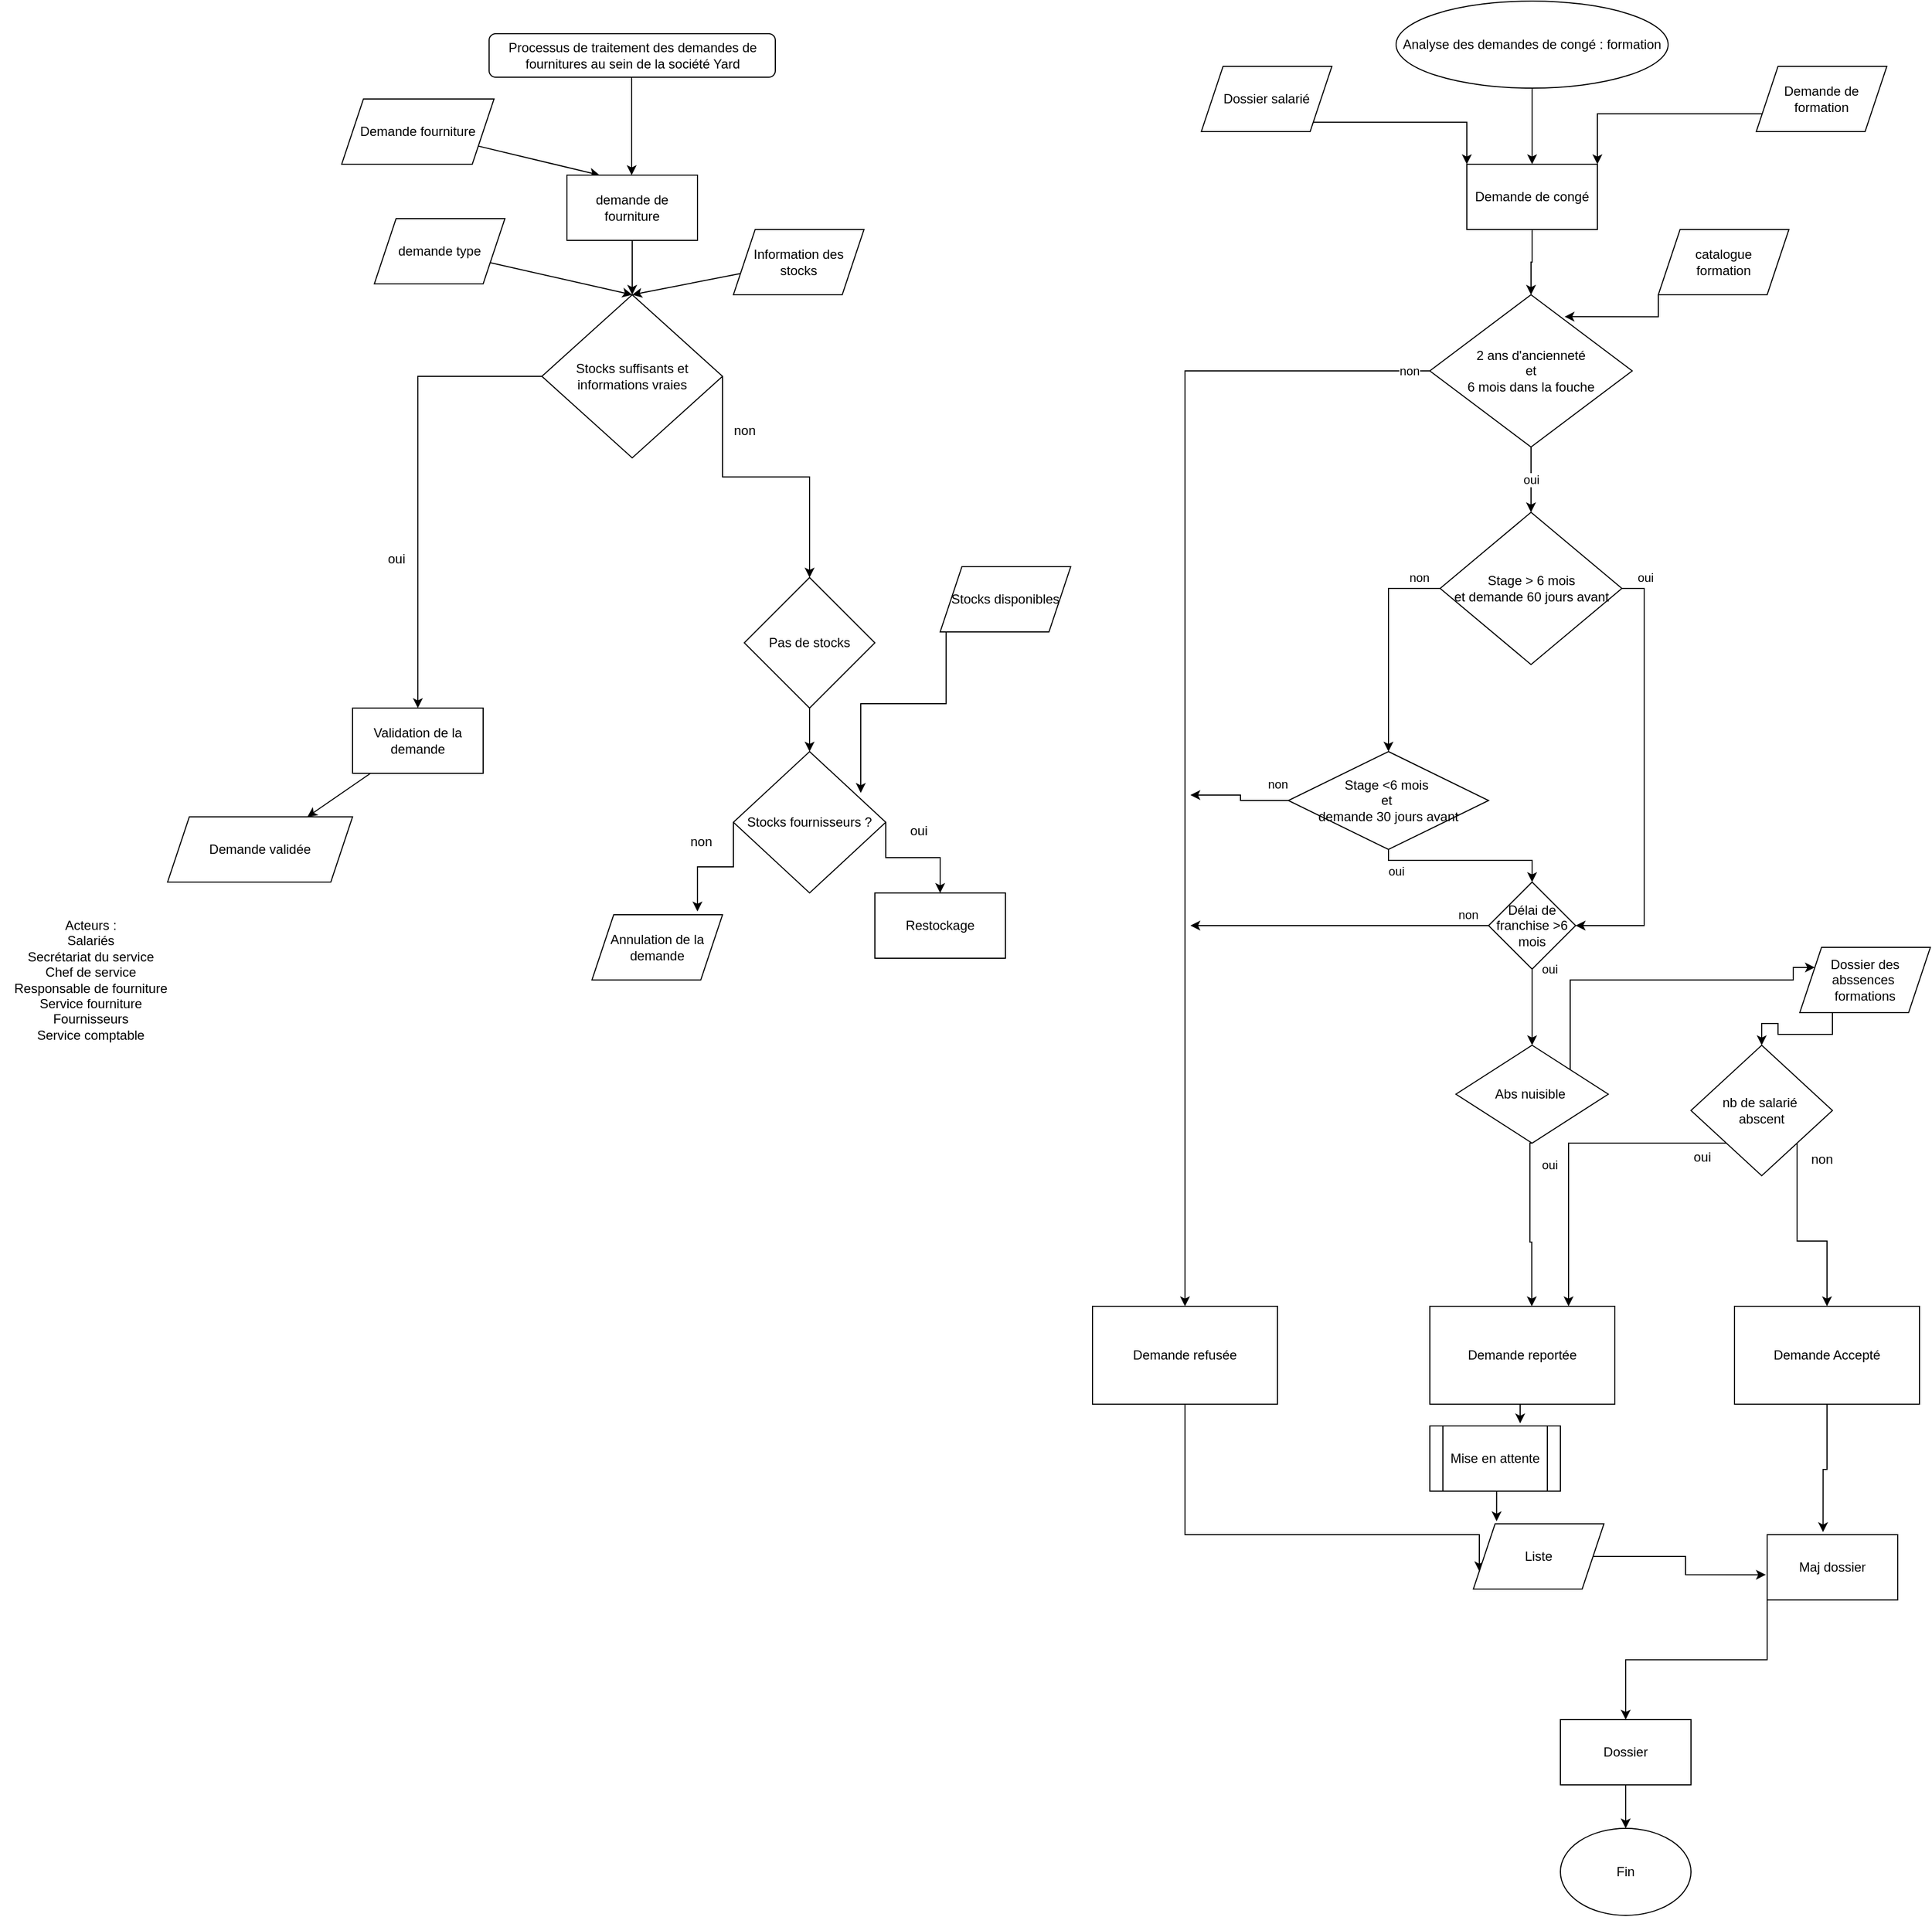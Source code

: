 <mxfile version="24.2.5" type="github">
  <diagram name="Page-1" id="WHO5cMsDMsLjXfPXbsgw">
    <mxGraphModel dx="3168" dy="729" grid="1" gridSize="10" guides="1" tooltips="1" connect="1" arrows="1" fold="1" page="1" pageScale="1" pageWidth="827" pageHeight="1169" math="0" shadow="0">
      <root>
        <mxCell id="0" />
        <mxCell id="1" parent="0" />
        <mxCell id="3_qst0NbUyWHlaPV9hMc-36" style="edgeStyle=orthogonalEdgeStyle;rounded=0;orthogonalLoop=1;jettySize=auto;html=1;entryX=0.5;entryY=0;entryDx=0;entryDy=0;" parent="1" source="3_qst0NbUyWHlaPV9hMc-25" target="3_qst0NbUyWHlaPV9hMc-27" edge="1">
          <mxGeometry relative="1" as="geometry" />
        </mxCell>
        <mxCell id="3_qst0NbUyWHlaPV9hMc-25" value="Analyse des demandes de congé : formation" style="ellipse;whiteSpace=wrap;html=1;" parent="1" vertex="1">
          <mxGeometry x="289" width="250" height="80" as="geometry" />
        </mxCell>
        <mxCell id="3_qst0NbUyWHlaPV9hMc-35" style="edgeStyle=orthogonalEdgeStyle;rounded=0;orthogonalLoop=1;jettySize=auto;html=1;entryX=0.5;entryY=0;entryDx=0;entryDy=0;" parent="1" source="3_qst0NbUyWHlaPV9hMc-27" target="3_qst0NbUyWHlaPV9hMc-29" edge="1">
          <mxGeometry relative="1" as="geometry" />
        </mxCell>
        <mxCell id="3_qst0NbUyWHlaPV9hMc-27" value="Demande de congé" style="rounded=0;whiteSpace=wrap;html=1;" parent="1" vertex="1">
          <mxGeometry x="354" y="150" width="120" height="60" as="geometry" />
        </mxCell>
        <mxCell id="3_qst0NbUyWHlaPV9hMc-34" style="edgeStyle=orthogonalEdgeStyle;rounded=0;orthogonalLoop=1;jettySize=auto;html=1;" parent="1" source="3_qst0NbUyWHlaPV9hMc-29" target="3_qst0NbUyWHlaPV9hMc-32" edge="1">
          <mxGeometry relative="1" as="geometry" />
        </mxCell>
        <mxCell id="3_qst0NbUyWHlaPV9hMc-37" value="non" style="edgeLabel;html=1;align=center;verticalAlign=middle;resizable=0;points=[];" parent="3_qst0NbUyWHlaPV9hMc-34" vertex="1" connectable="0">
          <mxGeometry x="-0.964" relative="1" as="geometry">
            <mxPoint as="offset" />
          </mxGeometry>
        </mxCell>
        <mxCell id="3_qst0NbUyWHlaPV9hMc-39" value="oui" style="edgeStyle=orthogonalEdgeStyle;rounded=0;orthogonalLoop=1;jettySize=auto;html=1;exitX=0.5;exitY=1;exitDx=0;exitDy=0;entryX=0.5;entryY=0;entryDx=0;entryDy=0;" parent="1" source="3_qst0NbUyWHlaPV9hMc-29" target="3_qst0NbUyWHlaPV9hMc-38" edge="1">
          <mxGeometry relative="1" as="geometry" />
        </mxCell>
        <mxCell id="3_qst0NbUyWHlaPV9hMc-29" value="&lt;div&gt;2 ans d&#39;ancienneté&lt;/div&gt;&lt;div&gt;et&lt;/div&gt;&lt;div&gt;6 mois dans la fouche&lt;br&gt;&lt;/div&gt;" style="rhombus;whiteSpace=wrap;html=1;" parent="1" vertex="1">
          <mxGeometry x="320" y="270" width="186" height="140" as="geometry" />
        </mxCell>
        <mxCell id="3_qst0NbUyWHlaPV9hMc-90" style="edgeStyle=orthogonalEdgeStyle;rounded=0;orthogonalLoop=1;jettySize=auto;html=1;exitX=0.5;exitY=1;exitDx=0;exitDy=0;entryX=0;entryY=0.75;entryDx=0;entryDy=0;" parent="1" source="3_qst0NbUyWHlaPV9hMc-32" target="3_qst0NbUyWHlaPV9hMc-79" edge="1">
          <mxGeometry relative="1" as="geometry">
            <Array as="points">
              <mxPoint x="95" y="1410" />
              <mxPoint x="366" y="1410" />
            </Array>
          </mxGeometry>
        </mxCell>
        <mxCell id="3_qst0NbUyWHlaPV9hMc-32" value="Demande refusée" style="rounded=0;whiteSpace=wrap;html=1;" parent="1" vertex="1">
          <mxGeometry x="10" y="1200" width="170" height="90" as="geometry" />
        </mxCell>
        <mxCell id="3_qst0NbUyWHlaPV9hMc-41" value="non" style="edgeStyle=orthogonalEdgeStyle;rounded=0;orthogonalLoop=1;jettySize=auto;html=1;exitX=0;exitY=0.5;exitDx=0;exitDy=0;entryX=0.5;entryY=0;entryDx=0;entryDy=0;" parent="1" source="3_qst0NbUyWHlaPV9hMc-38" target="3_qst0NbUyWHlaPV9hMc-40" edge="1">
          <mxGeometry x="-0.802" y="-10" relative="1" as="geometry">
            <mxPoint as="offset" />
          </mxGeometry>
        </mxCell>
        <mxCell id="3_qst0NbUyWHlaPV9hMc-45" style="edgeStyle=orthogonalEdgeStyle;rounded=0;orthogonalLoop=1;jettySize=auto;html=1;entryX=1;entryY=0.5;entryDx=0;entryDy=0;exitX=1;exitY=0.5;exitDx=0;exitDy=0;" parent="1" source="3_qst0NbUyWHlaPV9hMc-38" target="3_qst0NbUyWHlaPV9hMc-44" edge="1">
          <mxGeometry relative="1" as="geometry">
            <Array as="points">
              <mxPoint x="517" y="540" />
              <mxPoint x="517" y="850" />
            </Array>
          </mxGeometry>
        </mxCell>
        <mxCell id="3_qst0NbUyWHlaPV9hMc-47" value="oui" style="edgeLabel;html=1;align=center;verticalAlign=middle;resizable=0;points=[];" parent="3_qst0NbUyWHlaPV9hMc-45" vertex="1" connectable="0">
          <mxGeometry x="-0.201" y="1" relative="1" as="geometry">
            <mxPoint y="-147" as="offset" />
          </mxGeometry>
        </mxCell>
        <mxCell id="3_qst0NbUyWHlaPV9hMc-38" value="&lt;div&gt;Stage &amp;gt; 6 mois&lt;/div&gt;&lt;div&gt;et demande 60 jours avant&lt;br&gt;&lt;/div&gt;" style="rhombus;whiteSpace=wrap;html=1;" parent="1" vertex="1">
          <mxGeometry x="329.5" y="470" width="167" height="140" as="geometry" />
        </mxCell>
        <mxCell id="3_qst0NbUyWHlaPV9hMc-42" style="edgeStyle=orthogonalEdgeStyle;rounded=0;orthogonalLoop=1;jettySize=auto;html=1;" parent="1" source="3_qst0NbUyWHlaPV9hMc-40" edge="1">
          <mxGeometry relative="1" as="geometry">
            <mxPoint x="100" y="730" as="targetPoint" />
            <Array as="points">
              <mxPoint x="146" y="735" />
              <mxPoint x="146" y="730" />
            </Array>
          </mxGeometry>
        </mxCell>
        <mxCell id="3_qst0NbUyWHlaPV9hMc-43" value="non" style="edgeLabel;html=1;align=center;verticalAlign=middle;resizable=0;points=[];" parent="3_qst0NbUyWHlaPV9hMc-42" vertex="1" connectable="0">
          <mxGeometry x="-0.2" y="3" relative="1" as="geometry">
            <mxPoint x="28" y="-18" as="offset" />
          </mxGeometry>
        </mxCell>
        <mxCell id="3_qst0NbUyWHlaPV9hMc-46" style="edgeStyle=orthogonalEdgeStyle;rounded=0;orthogonalLoop=1;jettySize=auto;html=1;entryX=0.5;entryY=0;entryDx=0;entryDy=0;" parent="1" source="3_qst0NbUyWHlaPV9hMc-40" target="3_qst0NbUyWHlaPV9hMc-44" edge="1">
          <mxGeometry relative="1" as="geometry">
            <Array as="points">
              <mxPoint x="282" y="790" />
              <mxPoint x="414" y="790" />
            </Array>
          </mxGeometry>
        </mxCell>
        <mxCell id="3_qst0NbUyWHlaPV9hMc-48" value="oui" style="edgeLabel;html=1;align=center;verticalAlign=middle;resizable=0;points=[];" parent="3_qst0NbUyWHlaPV9hMc-46" vertex="1" connectable="0">
          <mxGeometry x="0.22" relative="1" as="geometry">
            <mxPoint x="-82" y="10" as="offset" />
          </mxGeometry>
        </mxCell>
        <mxCell id="3_qst0NbUyWHlaPV9hMc-40" value="&lt;div&gt;Stage &amp;lt;6 mois&amp;nbsp;&lt;/div&gt;&lt;div&gt;et&amp;nbsp;&lt;/div&gt;&lt;div&gt;demande 30 jours avant&lt;/div&gt;" style="rhombus;whiteSpace=wrap;html=1;" parent="1" vertex="1">
          <mxGeometry x="190" y="690" width="184" height="90" as="geometry" />
        </mxCell>
        <mxCell id="3_qst0NbUyWHlaPV9hMc-51" style="edgeStyle=orthogonalEdgeStyle;rounded=0;orthogonalLoop=1;jettySize=auto;html=1;exitX=0;exitY=0.5;exitDx=0;exitDy=0;" parent="1" source="3_qst0NbUyWHlaPV9hMc-44" edge="1">
          <mxGeometry relative="1" as="geometry">
            <mxPoint x="100" y="850" as="targetPoint" />
            <mxPoint x="394" y="890" as="sourcePoint" />
            <Array as="points">
              <mxPoint x="140" y="850" />
            </Array>
          </mxGeometry>
        </mxCell>
        <mxCell id="3_qst0NbUyWHlaPV9hMc-52" value="non" style="edgeLabel;html=1;align=center;verticalAlign=middle;resizable=0;points=[];" parent="3_qst0NbUyWHlaPV9hMc-51" vertex="1" connectable="0">
          <mxGeometry x="-0.084" y="-1" relative="1" as="geometry">
            <mxPoint x="106" y="-9" as="offset" />
          </mxGeometry>
        </mxCell>
        <mxCell id="3_qst0NbUyWHlaPV9hMc-55" value="oui" style="edgeStyle=orthogonalEdgeStyle;rounded=0;orthogonalLoop=1;jettySize=auto;html=1;" parent="1" source="3_qst0NbUyWHlaPV9hMc-44" target="3_qst0NbUyWHlaPV9hMc-53" edge="1">
          <mxGeometry x="-1" y="16" relative="1" as="geometry">
            <mxPoint as="offset" />
          </mxGeometry>
        </mxCell>
        <mxCell id="3_qst0NbUyWHlaPV9hMc-44" value="Délai de franchise &amp;gt;6 mois" style="rhombus;whiteSpace=wrap;html=1;" parent="1" vertex="1">
          <mxGeometry x="374" y="810" width="80" height="80" as="geometry" />
        </mxCell>
        <mxCell id="3_qst0NbUyWHlaPV9hMc-71" style="edgeStyle=orthogonalEdgeStyle;rounded=0;orthogonalLoop=1;jettySize=auto;html=1;exitX=1;exitY=0;exitDx=0;exitDy=0;entryX=0;entryY=0.25;entryDx=0;entryDy=0;" parent="1" source="3_qst0NbUyWHlaPV9hMc-53" target="3_qst0NbUyWHlaPV9hMc-69" edge="1">
          <mxGeometry relative="1" as="geometry">
            <Array as="points">
              <mxPoint x="449" y="900" />
              <mxPoint x="654" y="900" />
            </Array>
          </mxGeometry>
        </mxCell>
        <mxCell id="3_qst0NbUyWHlaPV9hMc-53" value="&lt;div&gt;Abs nuisible&amp;nbsp;&lt;/div&gt;" style="rhombus;whiteSpace=wrap;html=1;" parent="1" vertex="1">
          <mxGeometry x="344" y="960" width="140" height="90" as="geometry" />
        </mxCell>
        <mxCell id="3_qst0NbUyWHlaPV9hMc-57" value="Demande Accepté" style="rounded=0;whiteSpace=wrap;html=1;" parent="1" vertex="1">
          <mxGeometry x="600" y="1200" width="170" height="90" as="geometry" />
        </mxCell>
        <mxCell id="3_qst0NbUyWHlaPV9hMc-58" value="Demande reportée" style="rounded=0;whiteSpace=wrap;html=1;" parent="1" vertex="1">
          <mxGeometry x="320" y="1200" width="170" height="90" as="geometry" />
        </mxCell>
        <mxCell id="3_qst0NbUyWHlaPV9hMc-59" style="edgeStyle=orthogonalEdgeStyle;rounded=0;orthogonalLoop=1;jettySize=auto;html=1;entryX=0.563;entryY=-0.002;entryDx=0;entryDy=0;entryPerimeter=0;exitX=0.5;exitY=1;exitDx=0;exitDy=0;" parent="1" source="3_qst0NbUyWHlaPV9hMc-53" edge="1">
          <mxGeometry relative="1" as="geometry">
            <mxPoint x="412" y="1080.18" as="sourcePoint" />
            <mxPoint x="413.71" y="1200" as="targetPoint" />
            <Array as="points">
              <mxPoint x="412" y="1050" />
              <mxPoint x="412" y="1141" />
              <mxPoint x="414" y="1141" />
            </Array>
          </mxGeometry>
        </mxCell>
        <mxCell id="3_qst0NbUyWHlaPV9hMc-61" value="oui" style="edgeLabel;html=1;align=center;verticalAlign=middle;resizable=0;points=[];" parent="3_qst0NbUyWHlaPV9hMc-59" vertex="1" connectable="0">
          <mxGeometry x="-0.261" y="3" relative="1" as="geometry">
            <mxPoint x="15" y="-35" as="offset" />
          </mxGeometry>
        </mxCell>
        <mxCell id="3_qst0NbUyWHlaPV9hMc-64" style="edgeStyle=orthogonalEdgeStyle;rounded=0;orthogonalLoop=1;jettySize=auto;html=1;exitX=1;exitY=1;exitDx=0;exitDy=0;entryX=0;entryY=0;entryDx=0;entryDy=0;" parent="1" source="3_qst0NbUyWHlaPV9hMc-63" target="3_qst0NbUyWHlaPV9hMc-27" edge="1">
          <mxGeometry relative="1" as="geometry" />
        </mxCell>
        <mxCell id="3_qst0NbUyWHlaPV9hMc-63" value="Dossier salarié" style="shape=parallelogram;perimeter=parallelogramPerimeter;whiteSpace=wrap;html=1;fixedSize=1;" parent="1" vertex="1">
          <mxGeometry x="110" y="60" width="120" height="60" as="geometry" />
        </mxCell>
        <mxCell id="3_qst0NbUyWHlaPV9hMc-65" value="&lt;div&gt;Demande de &lt;br&gt;&lt;/div&gt;&lt;div&gt;formation&lt;br&gt;&lt;/div&gt;" style="shape=parallelogram;perimeter=parallelogramPerimeter;whiteSpace=wrap;html=1;fixedSize=1;" parent="1" vertex="1">
          <mxGeometry x="620" y="60" width="120" height="60" as="geometry" />
        </mxCell>
        <mxCell id="3_qst0NbUyWHlaPV9hMc-66" style="edgeStyle=orthogonalEdgeStyle;rounded=0;orthogonalLoop=1;jettySize=auto;html=1;exitX=0;exitY=0.75;exitDx=0;exitDy=0;entryX=1;entryY=0;entryDx=0;entryDy=0;" parent="1" source="3_qst0NbUyWHlaPV9hMc-65" target="3_qst0NbUyWHlaPV9hMc-27" edge="1">
          <mxGeometry relative="1" as="geometry" />
        </mxCell>
        <mxCell id="3_qst0NbUyWHlaPV9hMc-68" style="edgeStyle=orthogonalEdgeStyle;rounded=0;orthogonalLoop=1;jettySize=auto;html=1;exitX=0;exitY=1;exitDx=0;exitDy=0;entryX=0.666;entryY=0.144;entryDx=0;entryDy=0;entryPerimeter=0;" parent="1" source="3_qst0NbUyWHlaPV9hMc-67" target="3_qst0NbUyWHlaPV9hMc-29" edge="1">
          <mxGeometry relative="1" as="geometry" />
        </mxCell>
        <mxCell id="3_qst0NbUyWHlaPV9hMc-67" value="&lt;div&gt;catalogue&lt;/div&gt;&lt;div&gt;formation&lt;br&gt;&lt;/div&gt;" style="shape=parallelogram;perimeter=parallelogramPerimeter;whiteSpace=wrap;html=1;fixedSize=1;" parent="1" vertex="1">
          <mxGeometry x="530" y="210" width="120" height="60" as="geometry" />
        </mxCell>
        <mxCell id="3_qst0NbUyWHlaPV9hMc-73" style="edgeStyle=orthogonalEdgeStyle;rounded=0;orthogonalLoop=1;jettySize=auto;html=1;exitX=0.25;exitY=1;exitDx=0;exitDy=0;" parent="1" source="3_qst0NbUyWHlaPV9hMc-69" target="3_qst0NbUyWHlaPV9hMc-72" edge="1">
          <mxGeometry relative="1" as="geometry" />
        </mxCell>
        <mxCell id="3_qst0NbUyWHlaPV9hMc-69" value="&lt;div&gt;Dossier des abssences&amp;nbsp;&lt;/div&gt;&lt;div&gt;formations&lt;/div&gt;" style="shape=parallelogram;perimeter=parallelogramPerimeter;whiteSpace=wrap;html=1;fixedSize=1;" parent="1" vertex="1">
          <mxGeometry x="660" y="870" width="120" height="60" as="geometry" />
        </mxCell>
        <mxCell id="3_qst0NbUyWHlaPV9hMc-74" style="edgeStyle=orthogonalEdgeStyle;rounded=0;orthogonalLoop=1;jettySize=auto;html=1;exitX=0;exitY=1;exitDx=0;exitDy=0;entryX=0.75;entryY=0;entryDx=0;entryDy=0;" parent="1" source="3_qst0NbUyWHlaPV9hMc-72" target="3_qst0NbUyWHlaPV9hMc-58" edge="1">
          <mxGeometry relative="1" as="geometry" />
        </mxCell>
        <mxCell id="3_qst0NbUyWHlaPV9hMc-75" style="edgeStyle=orthogonalEdgeStyle;rounded=0;orthogonalLoop=1;jettySize=auto;html=1;exitX=1;exitY=1;exitDx=0;exitDy=0;entryX=0.5;entryY=0;entryDx=0;entryDy=0;" parent="1" source="3_qst0NbUyWHlaPV9hMc-72" target="3_qst0NbUyWHlaPV9hMc-57" edge="1">
          <mxGeometry relative="1" as="geometry" />
        </mxCell>
        <mxCell id="3_qst0NbUyWHlaPV9hMc-72" value="&lt;div&gt;nb de salarié&amp;nbsp;&lt;/div&gt;&lt;div&gt;abscent&lt;/div&gt;" style="rhombus;whiteSpace=wrap;html=1;" parent="1" vertex="1">
          <mxGeometry x="560" y="960" width="130" height="120" as="geometry" />
        </mxCell>
        <mxCell id="3_qst0NbUyWHlaPV9hMc-76" value="non" style="text;html=1;align=center;verticalAlign=middle;resizable=0;points=[];autosize=1;strokeColor=none;fillColor=none;" parent="1" vertex="1">
          <mxGeometry x="660" y="1050" width="40" height="30" as="geometry" />
        </mxCell>
        <mxCell id="3_qst0NbUyWHlaPV9hMc-77" value="oui" style="text;html=1;align=center;verticalAlign=middle;resizable=0;points=[];autosize=1;strokeColor=none;fillColor=none;" parent="1" vertex="1">
          <mxGeometry x="550" y="1048" width="40" height="30" as="geometry" />
        </mxCell>
        <mxCell id="3_qst0NbUyWHlaPV9hMc-78" value="Mise en attente" style="shape=process;whiteSpace=wrap;html=1;backgroundOutline=1;" parent="1" vertex="1">
          <mxGeometry x="320" y="1310" width="120" height="60" as="geometry" />
        </mxCell>
        <mxCell id="3_qst0NbUyWHlaPV9hMc-79" value="Liste" style="shape=parallelogram;perimeter=parallelogramPerimeter;whiteSpace=wrap;html=1;fixedSize=1;" parent="1" vertex="1">
          <mxGeometry x="360" y="1400" width="120" height="60" as="geometry" />
        </mxCell>
        <mxCell id="3_qst0NbUyWHlaPV9hMc-88" style="edgeStyle=orthogonalEdgeStyle;rounded=0;orthogonalLoop=1;jettySize=auto;html=1;exitX=0;exitY=1;exitDx=0;exitDy=0;" parent="1" source="3_qst0NbUyWHlaPV9hMc-80" target="3_qst0NbUyWHlaPV9hMc-81" edge="1">
          <mxGeometry relative="1" as="geometry" />
        </mxCell>
        <mxCell id="3_qst0NbUyWHlaPV9hMc-80" value="Maj dossier" style="rounded=0;whiteSpace=wrap;html=1;" parent="1" vertex="1">
          <mxGeometry x="630" y="1410" width="120" height="60" as="geometry" />
        </mxCell>
        <mxCell id="3_qst0NbUyWHlaPV9hMc-89" style="edgeStyle=orthogonalEdgeStyle;rounded=0;orthogonalLoop=1;jettySize=auto;html=1;exitX=0.5;exitY=1;exitDx=0;exitDy=0;entryX=0.5;entryY=0;entryDx=0;entryDy=0;" parent="1" source="3_qst0NbUyWHlaPV9hMc-81" target="3_qst0NbUyWHlaPV9hMc-83" edge="1">
          <mxGeometry relative="1" as="geometry" />
        </mxCell>
        <mxCell id="3_qst0NbUyWHlaPV9hMc-81" value="&lt;div&gt;Dossier&lt;/div&gt;" style="rounded=0;whiteSpace=wrap;html=1;" parent="1" vertex="1">
          <mxGeometry x="440" y="1580" width="120" height="60" as="geometry" />
        </mxCell>
        <mxCell id="3_qst0NbUyWHlaPV9hMc-83" value="Fin" style="ellipse;whiteSpace=wrap;html=1;" parent="1" vertex="1">
          <mxGeometry x="440" y="1680" width="120" height="80" as="geometry" />
        </mxCell>
        <mxCell id="3_qst0NbUyWHlaPV9hMc-84" style="edgeStyle=orthogonalEdgeStyle;rounded=0;orthogonalLoop=1;jettySize=auto;html=1;exitX=0.5;exitY=1;exitDx=0;exitDy=0;entryX=0.692;entryY=-0.039;entryDx=0;entryDy=0;entryPerimeter=0;" parent="1" source="3_qst0NbUyWHlaPV9hMc-58" target="3_qst0NbUyWHlaPV9hMc-78" edge="1">
          <mxGeometry relative="1" as="geometry" />
        </mxCell>
        <mxCell id="3_qst0NbUyWHlaPV9hMc-85" style="edgeStyle=orthogonalEdgeStyle;rounded=0;orthogonalLoop=1;jettySize=auto;html=1;exitX=0.5;exitY=1;exitDx=0;exitDy=0;entryX=0.178;entryY=-0.039;entryDx=0;entryDy=0;entryPerimeter=0;" parent="1" source="3_qst0NbUyWHlaPV9hMc-78" target="3_qst0NbUyWHlaPV9hMc-79" edge="1">
          <mxGeometry relative="1" as="geometry" />
        </mxCell>
        <mxCell id="3_qst0NbUyWHlaPV9hMc-86" style="edgeStyle=orthogonalEdgeStyle;rounded=0;orthogonalLoop=1;jettySize=auto;html=1;exitX=1;exitY=0.5;exitDx=0;exitDy=0;entryX=-0.01;entryY=0.614;entryDx=0;entryDy=0;entryPerimeter=0;" parent="1" source="3_qst0NbUyWHlaPV9hMc-79" target="3_qst0NbUyWHlaPV9hMc-80" edge="1">
          <mxGeometry relative="1" as="geometry" />
        </mxCell>
        <mxCell id="3_qst0NbUyWHlaPV9hMc-87" style="edgeStyle=orthogonalEdgeStyle;rounded=0;orthogonalLoop=1;jettySize=auto;html=1;exitX=0.5;exitY=1;exitDx=0;exitDy=0;entryX=0.428;entryY=-0.039;entryDx=0;entryDy=0;entryPerimeter=0;" parent="1" source="3_qst0NbUyWHlaPV9hMc-57" target="3_qst0NbUyWHlaPV9hMc-80" edge="1">
          <mxGeometry relative="1" as="geometry" />
        </mxCell>
        <mxCell id="oglI9BCuFXkfBV5GbW_k-7" style="edgeStyle=orthogonalEdgeStyle;rounded=0;orthogonalLoop=1;jettySize=auto;html=1;entryX=0.5;entryY=0;entryDx=0;entryDy=0;" edge="1" parent="1" source="oglI9BCuFXkfBV5GbW_k-28">
          <mxGeometry relative="1" as="geometry">
            <mxPoint x="-413.5" y="80" as="sourcePoint" />
            <mxPoint x="-413.5" y="160" as="targetPoint" />
          </mxGeometry>
        </mxCell>
        <mxCell id="oglI9BCuFXkfBV5GbW_k-6" style="rounded=0;orthogonalLoop=1;jettySize=auto;html=1;entryX=0.25;entryY=0;entryDx=0;entryDy=0;" edge="1" parent="1" source="oglI9BCuFXkfBV5GbW_k-3" target="oglI9BCuFXkfBV5GbW_k-26">
          <mxGeometry relative="1" as="geometry">
            <mxPoint x="-470" y="220" as="targetPoint" />
          </mxGeometry>
        </mxCell>
        <mxCell id="oglI9BCuFXkfBV5GbW_k-3" value="Demande fourniture " style="shape=parallelogram;perimeter=parallelogramPerimeter;whiteSpace=wrap;html=1;fixedSize=1;" vertex="1" parent="1">
          <mxGeometry x="-680" y="90" width="140" height="60" as="geometry" />
        </mxCell>
        <mxCell id="oglI9BCuFXkfBV5GbW_k-14" style="rounded=0;orthogonalLoop=1;jettySize=auto;html=1;entryX=0.5;entryY=0;entryDx=0;entryDy=0;" edge="1" parent="1" source="oglI9BCuFXkfBV5GbW_k-13" target="oglI9BCuFXkfBV5GbW_k-15">
          <mxGeometry relative="1" as="geometry">
            <mxPoint x="-354" y="355" as="targetPoint" />
          </mxGeometry>
        </mxCell>
        <mxCell id="oglI9BCuFXkfBV5GbW_k-13" value="Information des stocks" style="shape=parallelogram;perimeter=parallelogramPerimeter;whiteSpace=wrap;html=1;fixedSize=1;" vertex="1" parent="1">
          <mxGeometry x="-320" y="210" width="120" height="60" as="geometry" />
        </mxCell>
        <mxCell id="oglI9BCuFXkfBV5GbW_k-22" style="edgeStyle=orthogonalEdgeStyle;rounded=0;orthogonalLoop=1;jettySize=auto;html=1;exitX=0;exitY=0.5;exitDx=0;exitDy=0;entryX=0.5;entryY=0;entryDx=0;entryDy=0;" edge="1" parent="1" source="oglI9BCuFXkfBV5GbW_k-15" target="oglI9BCuFXkfBV5GbW_k-19">
          <mxGeometry relative="1" as="geometry" />
        </mxCell>
        <mxCell id="oglI9BCuFXkfBV5GbW_k-34" style="edgeStyle=elbowEdgeStyle;rounded=0;orthogonalLoop=1;jettySize=auto;elbow=vertical;html=1;exitX=1;exitY=0.5;exitDx=0;exitDy=0;entryX=0.5;entryY=0;entryDx=0;entryDy=0;" edge="1" parent="1" source="oglI9BCuFXkfBV5GbW_k-15" target="oglI9BCuFXkfBV5GbW_k-29">
          <mxGeometry relative="1" as="geometry">
            <mxPoint x="-330" y="330" as="sourcePoint" />
            <mxPoint x="-118.5" y="427.5" as="targetPoint" />
          </mxGeometry>
        </mxCell>
        <mxCell id="oglI9BCuFXkfBV5GbW_k-15" value="Stocks suffisants et informations vraies" style="rhombus;whiteSpace=wrap;html=1;" vertex="1" parent="1">
          <mxGeometry x="-496" y="270" width="166" height="150" as="geometry" />
        </mxCell>
        <mxCell id="oglI9BCuFXkfBV5GbW_k-18" style="rounded=0;orthogonalLoop=1;jettySize=auto;html=1;entryX=0.5;entryY=0;entryDx=0;entryDy=0;" edge="1" parent="1" source="oglI9BCuFXkfBV5GbW_k-17" target="oglI9BCuFXkfBV5GbW_k-15">
          <mxGeometry relative="1" as="geometry">
            <mxPoint x="-474" y="355" as="targetPoint" />
          </mxGeometry>
        </mxCell>
        <mxCell id="oglI9BCuFXkfBV5GbW_k-17" value="demande type" style="shape=parallelogram;perimeter=parallelogramPerimeter;whiteSpace=wrap;html=1;fixedSize=1;" vertex="1" parent="1">
          <mxGeometry x="-650" y="200" width="120" height="60" as="geometry" />
        </mxCell>
        <mxCell id="oglI9BCuFXkfBV5GbW_k-25" style="rounded=0;orthogonalLoop=1;jettySize=auto;html=1;" edge="1" parent="1" source="oglI9BCuFXkfBV5GbW_k-19" target="oglI9BCuFXkfBV5GbW_k-23">
          <mxGeometry relative="1" as="geometry" />
        </mxCell>
        <mxCell id="oglI9BCuFXkfBV5GbW_k-19" value="Validation de la demande" style="rounded=0;whiteSpace=wrap;html=1;" vertex="1" parent="1">
          <mxGeometry x="-670" y="650" width="120" height="60" as="geometry" />
        </mxCell>
        <mxCell id="oglI9BCuFXkfBV5GbW_k-21" value="oui" style="text;html=1;align=center;verticalAlign=middle;resizable=0;points=[];autosize=1;strokeColor=none;fillColor=none;" vertex="1" parent="1">
          <mxGeometry x="-650" y="498" width="40" height="30" as="geometry" />
        </mxCell>
        <mxCell id="oglI9BCuFXkfBV5GbW_k-23" value="Demande validée" style="shape=parallelogram;perimeter=parallelogramPerimeter;whiteSpace=wrap;html=1;fixedSize=1;" vertex="1" parent="1">
          <mxGeometry x="-840" y="750" width="170" height="60" as="geometry" />
        </mxCell>
        <mxCell id="oglI9BCuFXkfBV5GbW_k-27" style="edgeStyle=orthogonalEdgeStyle;rounded=0;orthogonalLoop=1;jettySize=auto;html=1;" edge="1" parent="1" source="oglI9BCuFXkfBV5GbW_k-26" target="oglI9BCuFXkfBV5GbW_k-15">
          <mxGeometry relative="1" as="geometry" />
        </mxCell>
        <mxCell id="oglI9BCuFXkfBV5GbW_k-26" value="demande de fourniture" style="rounded=0;whiteSpace=wrap;html=1;" vertex="1" parent="1">
          <mxGeometry x="-473" y="160" width="120" height="60" as="geometry" />
        </mxCell>
        <mxCell id="oglI9BCuFXkfBV5GbW_k-28" value="Processus de traitement des demandes de fournitures au sein de la société Yard" style="rounded=1;whiteSpace=wrap;html=1;" vertex="1" parent="1">
          <mxGeometry x="-544.5" y="30" width="263" height="40" as="geometry" />
        </mxCell>
        <mxCell id="oglI9BCuFXkfBV5GbW_k-38" style="edgeStyle=elbowEdgeStyle;rounded=0;orthogonalLoop=1;jettySize=auto;elbow=vertical;html=1;exitX=0.5;exitY=1;exitDx=0;exitDy=0;entryX=0.5;entryY=0;entryDx=0;entryDy=0;" edge="1" parent="1" source="oglI9BCuFXkfBV5GbW_k-29" target="oglI9BCuFXkfBV5GbW_k-37">
          <mxGeometry relative="1" as="geometry" />
        </mxCell>
        <mxCell id="oglI9BCuFXkfBV5GbW_k-29" value="Pas de stocks" style="rhombus;whiteSpace=wrap;html=1;" vertex="1" parent="1">
          <mxGeometry x="-310" y="530" width="120" height="120" as="geometry" />
        </mxCell>
        <mxCell id="oglI9BCuFXkfBV5GbW_k-32" value="non" style="text;html=1;align=center;verticalAlign=middle;resizable=0;points=[];autosize=1;strokeColor=none;fillColor=none;" vertex="1" parent="1">
          <mxGeometry x="-330" y="380" width="40" height="30" as="geometry" />
        </mxCell>
        <mxCell id="oglI9BCuFXkfBV5GbW_k-36" style="edgeStyle=elbowEdgeStyle;rounded=0;orthogonalLoop=1;jettySize=auto;elbow=vertical;html=1;entryX=0.836;entryY=0.292;entryDx=0;entryDy=0;exitX=0;exitY=0.75;exitDx=0;exitDy=0;entryPerimeter=0;" edge="1" parent="1" source="oglI9BCuFXkfBV5GbW_k-35" target="oglI9BCuFXkfBV5GbW_k-37">
          <mxGeometry relative="1" as="geometry" />
        </mxCell>
        <mxCell id="oglI9BCuFXkfBV5GbW_k-35" value="Stocks disponibles" style="shape=parallelogram;perimeter=parallelogramPerimeter;whiteSpace=wrap;html=1;fixedSize=1;" vertex="1" parent="1">
          <mxGeometry x="-130" y="520" width="120" height="60" as="geometry" />
        </mxCell>
        <mxCell id="oglI9BCuFXkfBV5GbW_k-39" style="edgeStyle=elbowEdgeStyle;rounded=0;orthogonalLoop=1;jettySize=auto;elbow=vertical;html=1;exitX=1;exitY=0.5;exitDx=0;exitDy=0;" edge="1" parent="1" source="oglI9BCuFXkfBV5GbW_k-37">
          <mxGeometry relative="1" as="geometry">
            <mxPoint x="-130" y="820" as="targetPoint" />
          </mxGeometry>
        </mxCell>
        <mxCell id="oglI9BCuFXkfBV5GbW_k-41" style="edgeStyle=elbowEdgeStyle;rounded=0;orthogonalLoop=1;jettySize=auto;elbow=vertical;html=1;exitX=0;exitY=0.5;exitDx=0;exitDy=0;entryX=0.808;entryY=-0.05;entryDx=0;entryDy=0;entryPerimeter=0;" edge="1" parent="1" source="oglI9BCuFXkfBV5GbW_k-37" target="oglI9BCuFXkfBV5GbW_k-45">
          <mxGeometry relative="1" as="geometry">
            <mxPoint x="-350" y="830" as="targetPoint" />
          </mxGeometry>
        </mxCell>
        <mxCell id="oglI9BCuFXkfBV5GbW_k-37" value="Stocks fournisseurs ?" style="rhombus;whiteSpace=wrap;html=1;" vertex="1" parent="1">
          <mxGeometry x="-320" y="690" width="140" height="130" as="geometry" />
        </mxCell>
        <mxCell id="oglI9BCuFXkfBV5GbW_k-40" value="oui" style="text;html=1;align=center;verticalAlign=middle;resizable=0;points=[];autosize=1;strokeColor=none;fillColor=none;" vertex="1" parent="1">
          <mxGeometry x="-170" y="748" width="40" height="30" as="geometry" />
        </mxCell>
        <mxCell id="oglI9BCuFXkfBV5GbW_k-42" value="non" style="text;html=1;align=center;verticalAlign=middle;resizable=0;points=[];autosize=1;strokeColor=none;fillColor=none;" vertex="1" parent="1">
          <mxGeometry x="-370" y="758" width="40" height="30" as="geometry" />
        </mxCell>
        <mxCell id="oglI9BCuFXkfBV5GbW_k-45" value="Annulation de la demande" style="shape=parallelogram;perimeter=parallelogramPerimeter;whiteSpace=wrap;html=1;fixedSize=1;" vertex="1" parent="1">
          <mxGeometry x="-450" y="840" width="120" height="60" as="geometry" />
        </mxCell>
        <mxCell id="oglI9BCuFXkfBV5GbW_k-46" value="Restockage" style="rounded=0;whiteSpace=wrap;html=1;" vertex="1" parent="1">
          <mxGeometry x="-190" y="820" width="120" height="60" as="geometry" />
        </mxCell>
        <mxCell id="oglI9BCuFXkfBV5GbW_k-47" value="&lt;div&gt;Acteurs : &lt;br&gt;&lt;/div&gt;&lt;div&gt;Salariés&lt;/div&gt;&lt;div&gt;Secrétariat du service&lt;/div&gt;&lt;div&gt;Chef de service&lt;/div&gt;&lt;div&gt;Responsable de fourniture&lt;/div&gt;&lt;div&gt;Service fourniture&lt;/div&gt;&lt;div&gt;Fournisseurs&lt;/div&gt;&lt;div&gt;Service comptable&lt;br&gt;&lt;/div&gt;" style="text;html=1;align=center;verticalAlign=middle;whiteSpace=wrap;rounded=0;" vertex="1" parent="1">
          <mxGeometry x="-994" y="840" width="167" height="120" as="geometry" />
        </mxCell>
      </root>
    </mxGraphModel>
  </diagram>
</mxfile>
